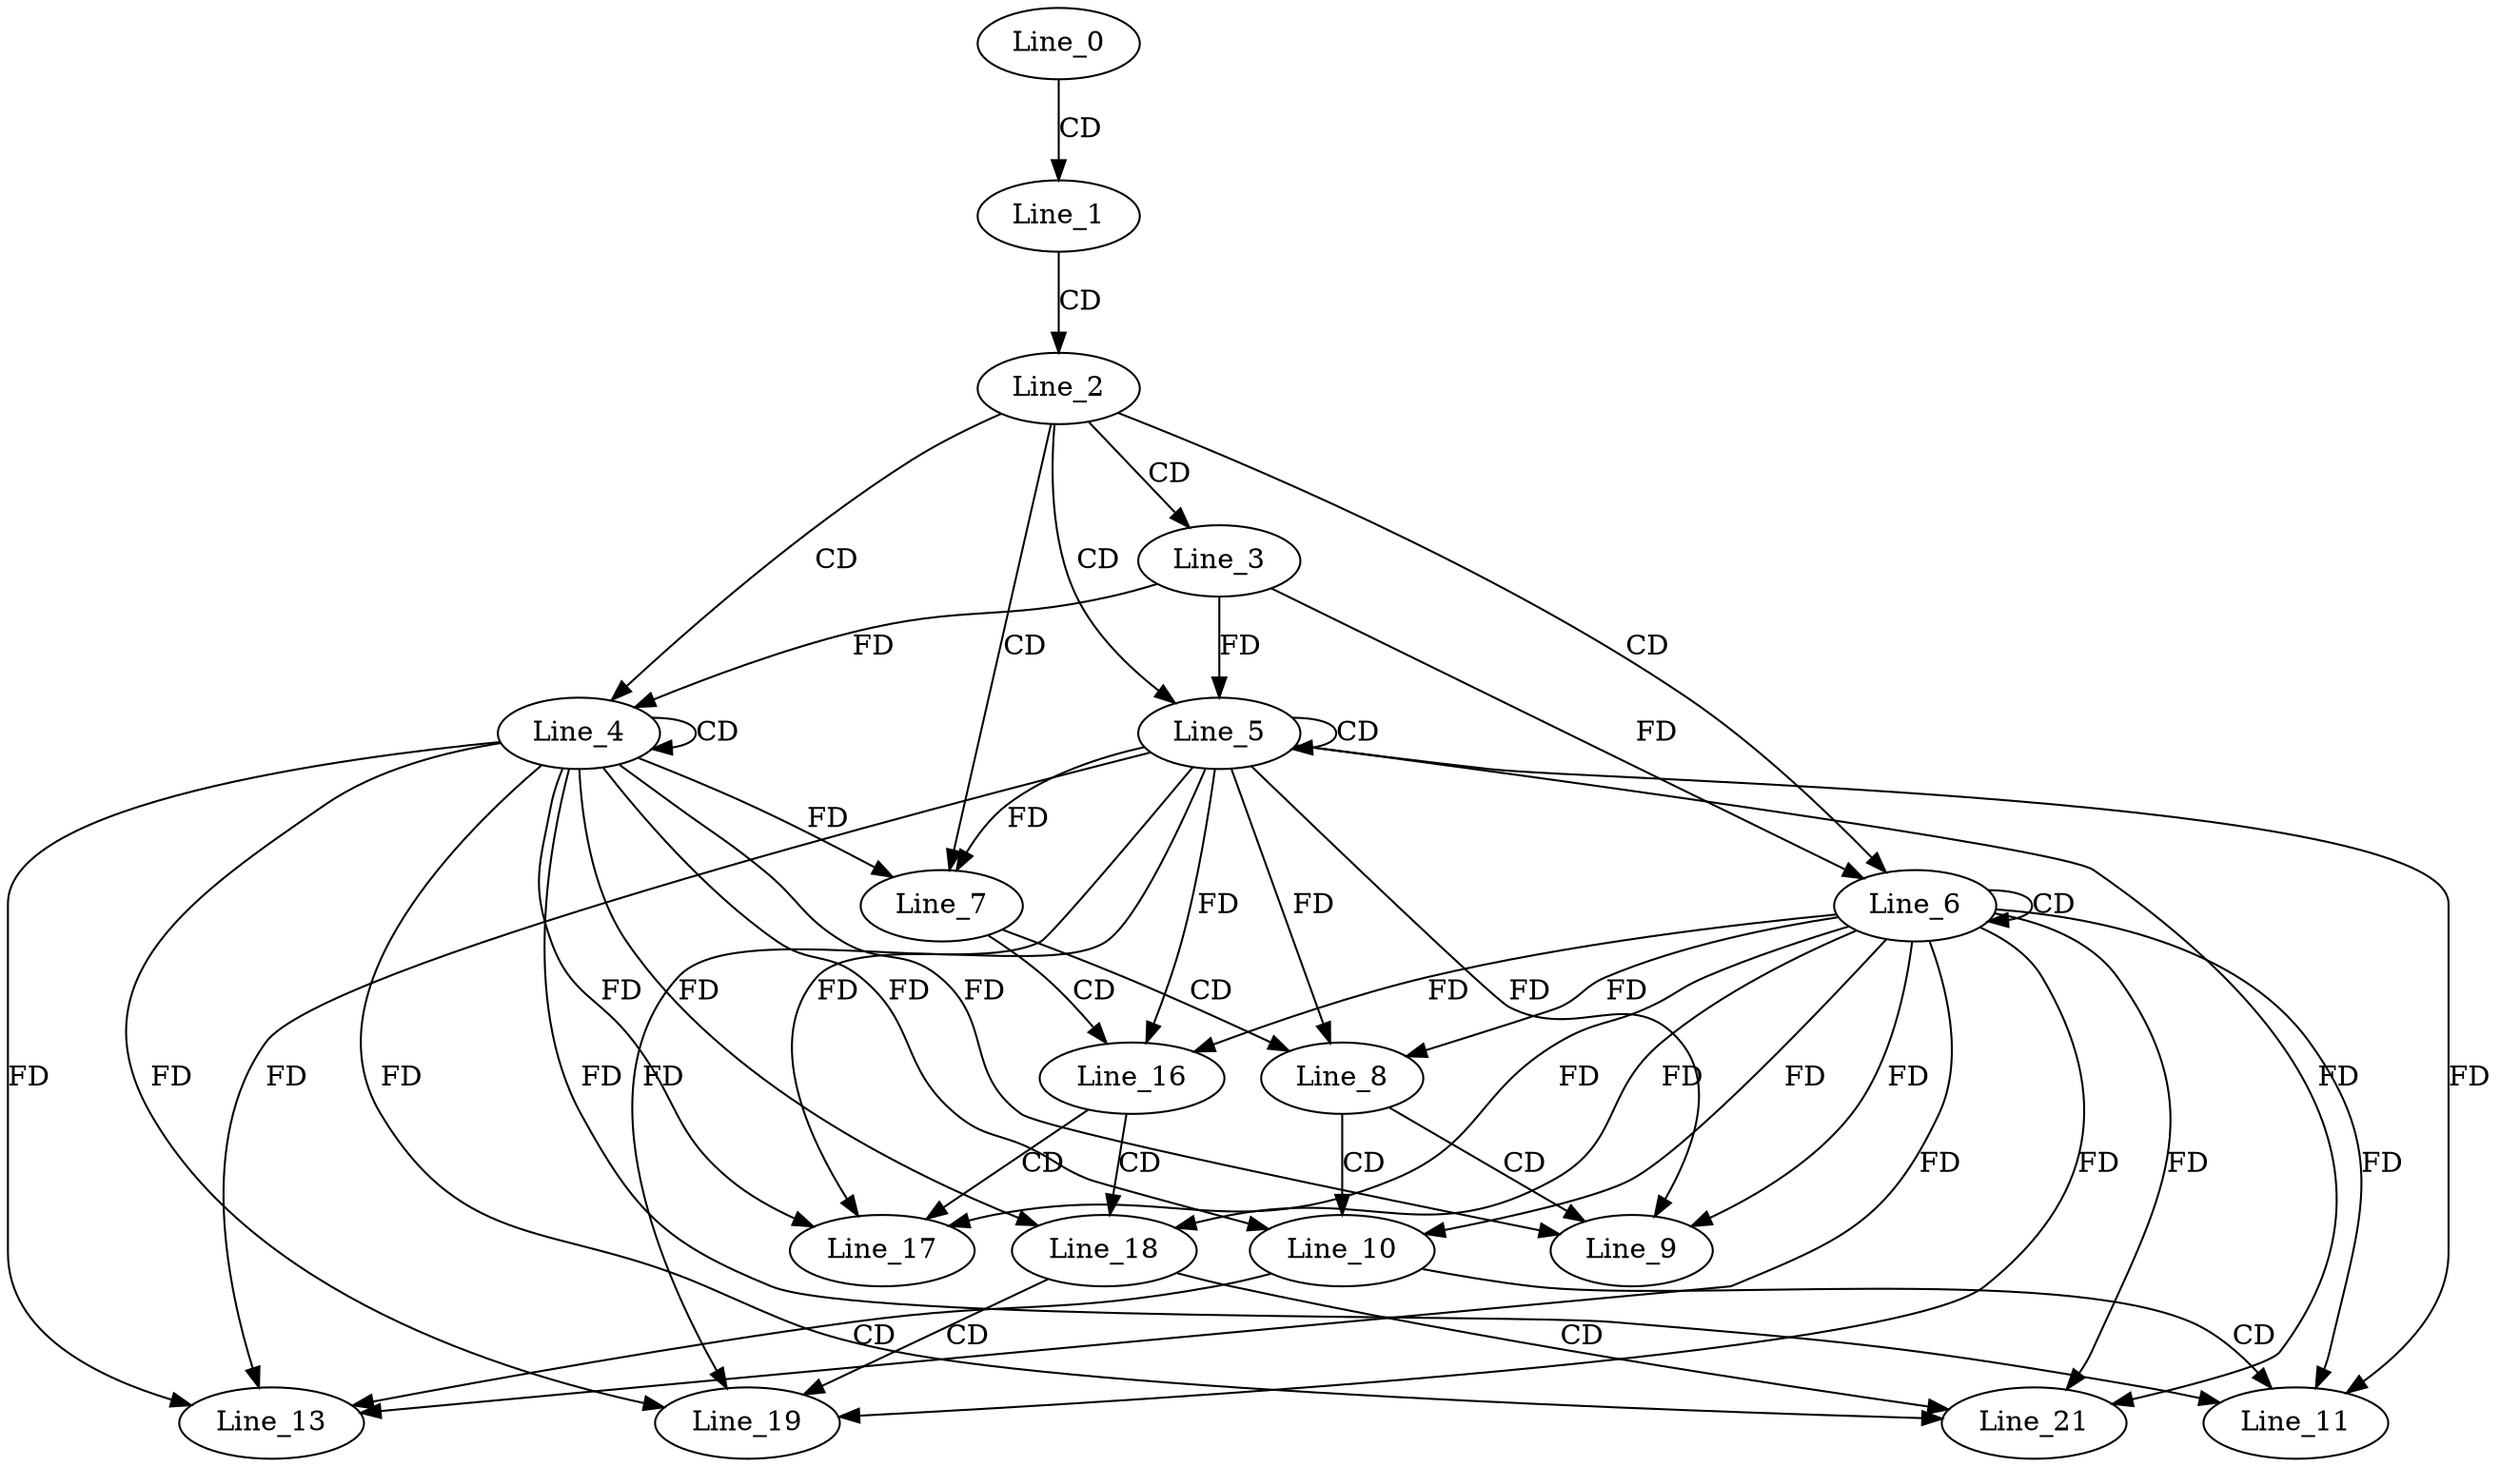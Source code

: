 digraph G {
  Line_0;
  Line_1;
  Line_2;
  Line_3;
  Line_4;
  Line_4;
  Line_5;
  Line_5;
  Line_6;
  Line_6;
  Line_7;
  Line_8;
  Line_9;
  Line_10;
  Line_11;
  Line_13;
  Line_16;
  Line_17;
  Line_18;
  Line_19;
  Line_21;
  Line_0 -> Line_1 [ label="CD" ];
  Line_1 -> Line_2 [ label="CD" ];
  Line_2 -> Line_3 [ label="CD" ];
  Line_2 -> Line_4 [ label="CD" ];
  Line_4 -> Line_4 [ label="CD" ];
  Line_3 -> Line_4 [ label="FD" ];
  Line_2 -> Line_5 [ label="CD" ];
  Line_5 -> Line_5 [ label="CD" ];
  Line_3 -> Line_5 [ label="FD" ];
  Line_2 -> Line_6 [ label="CD" ];
  Line_6 -> Line_6 [ label="CD" ];
  Line_3 -> Line_6 [ label="FD" ];
  Line_2 -> Line_7 [ label="CD" ];
  Line_4 -> Line_7 [ label="FD" ];
  Line_5 -> Line_7 [ label="FD" ];
  Line_7 -> Line_8 [ label="CD" ];
  Line_5 -> Line_8 [ label="FD" ];
  Line_6 -> Line_8 [ label="FD" ];
  Line_8 -> Line_9 [ label="CD" ];
  Line_4 -> Line_9 [ label="FD" ];
  Line_5 -> Line_9 [ label="FD" ];
  Line_6 -> Line_9 [ label="FD" ];
  Line_8 -> Line_10 [ label="CD" ];
  Line_4 -> Line_10 [ label="FD" ];
  Line_6 -> Line_10 [ label="FD" ];
  Line_10 -> Line_11 [ label="CD" ];
  Line_4 -> Line_11 [ label="FD" ];
  Line_6 -> Line_11 [ label="FD" ];
  Line_5 -> Line_11 [ label="FD" ];
  Line_10 -> Line_13 [ label="CD" ];
  Line_6 -> Line_13 [ label="FD" ];
  Line_4 -> Line_13 [ label="FD" ];
  Line_5 -> Line_13 [ label="FD" ];
  Line_7 -> Line_16 [ label="CD" ];
  Line_6 -> Line_16 [ label="FD" ];
  Line_5 -> Line_16 [ label="FD" ];
  Line_16 -> Line_17 [ label="CD" ];
  Line_6 -> Line_17 [ label="FD" ];
  Line_5 -> Line_17 [ label="FD" ];
  Line_4 -> Line_17 [ label="FD" ];
  Line_16 -> Line_18 [ label="CD" ];
  Line_6 -> Line_18 [ label="FD" ];
  Line_4 -> Line_18 [ label="FD" ];
  Line_18 -> Line_19 [ label="CD" ];
  Line_5 -> Line_19 [ label="FD" ];
  Line_6 -> Line_19 [ label="FD" ];
  Line_4 -> Line_19 [ label="FD" ];
  Line_18 -> Line_21 [ label="CD" ];
  Line_5 -> Line_21 [ label="FD" ];
  Line_4 -> Line_21 [ label="FD" ];
  Line_6 -> Line_21 [ label="FD" ];
}
